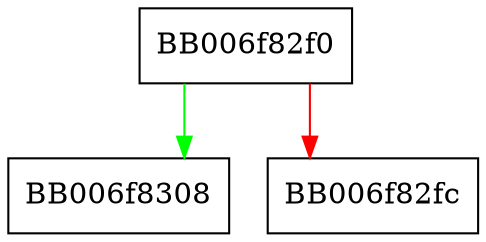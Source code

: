 digraph sm2sig_get_ctx_md_params {
  node [shape="box"];
  graph [splines=ortho];
  BB006f82f0 -> BB006f8308 [color="green"];
  BB006f82f0 -> BB006f82fc [color="red"];
}